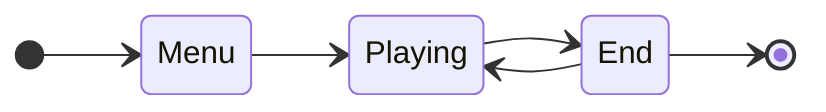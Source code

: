 stateDiagram-v2
direction LR
    [*] --> Menu
    Menu --> Playing
    Playing --> End
    End --> Playing
    End --> [*]